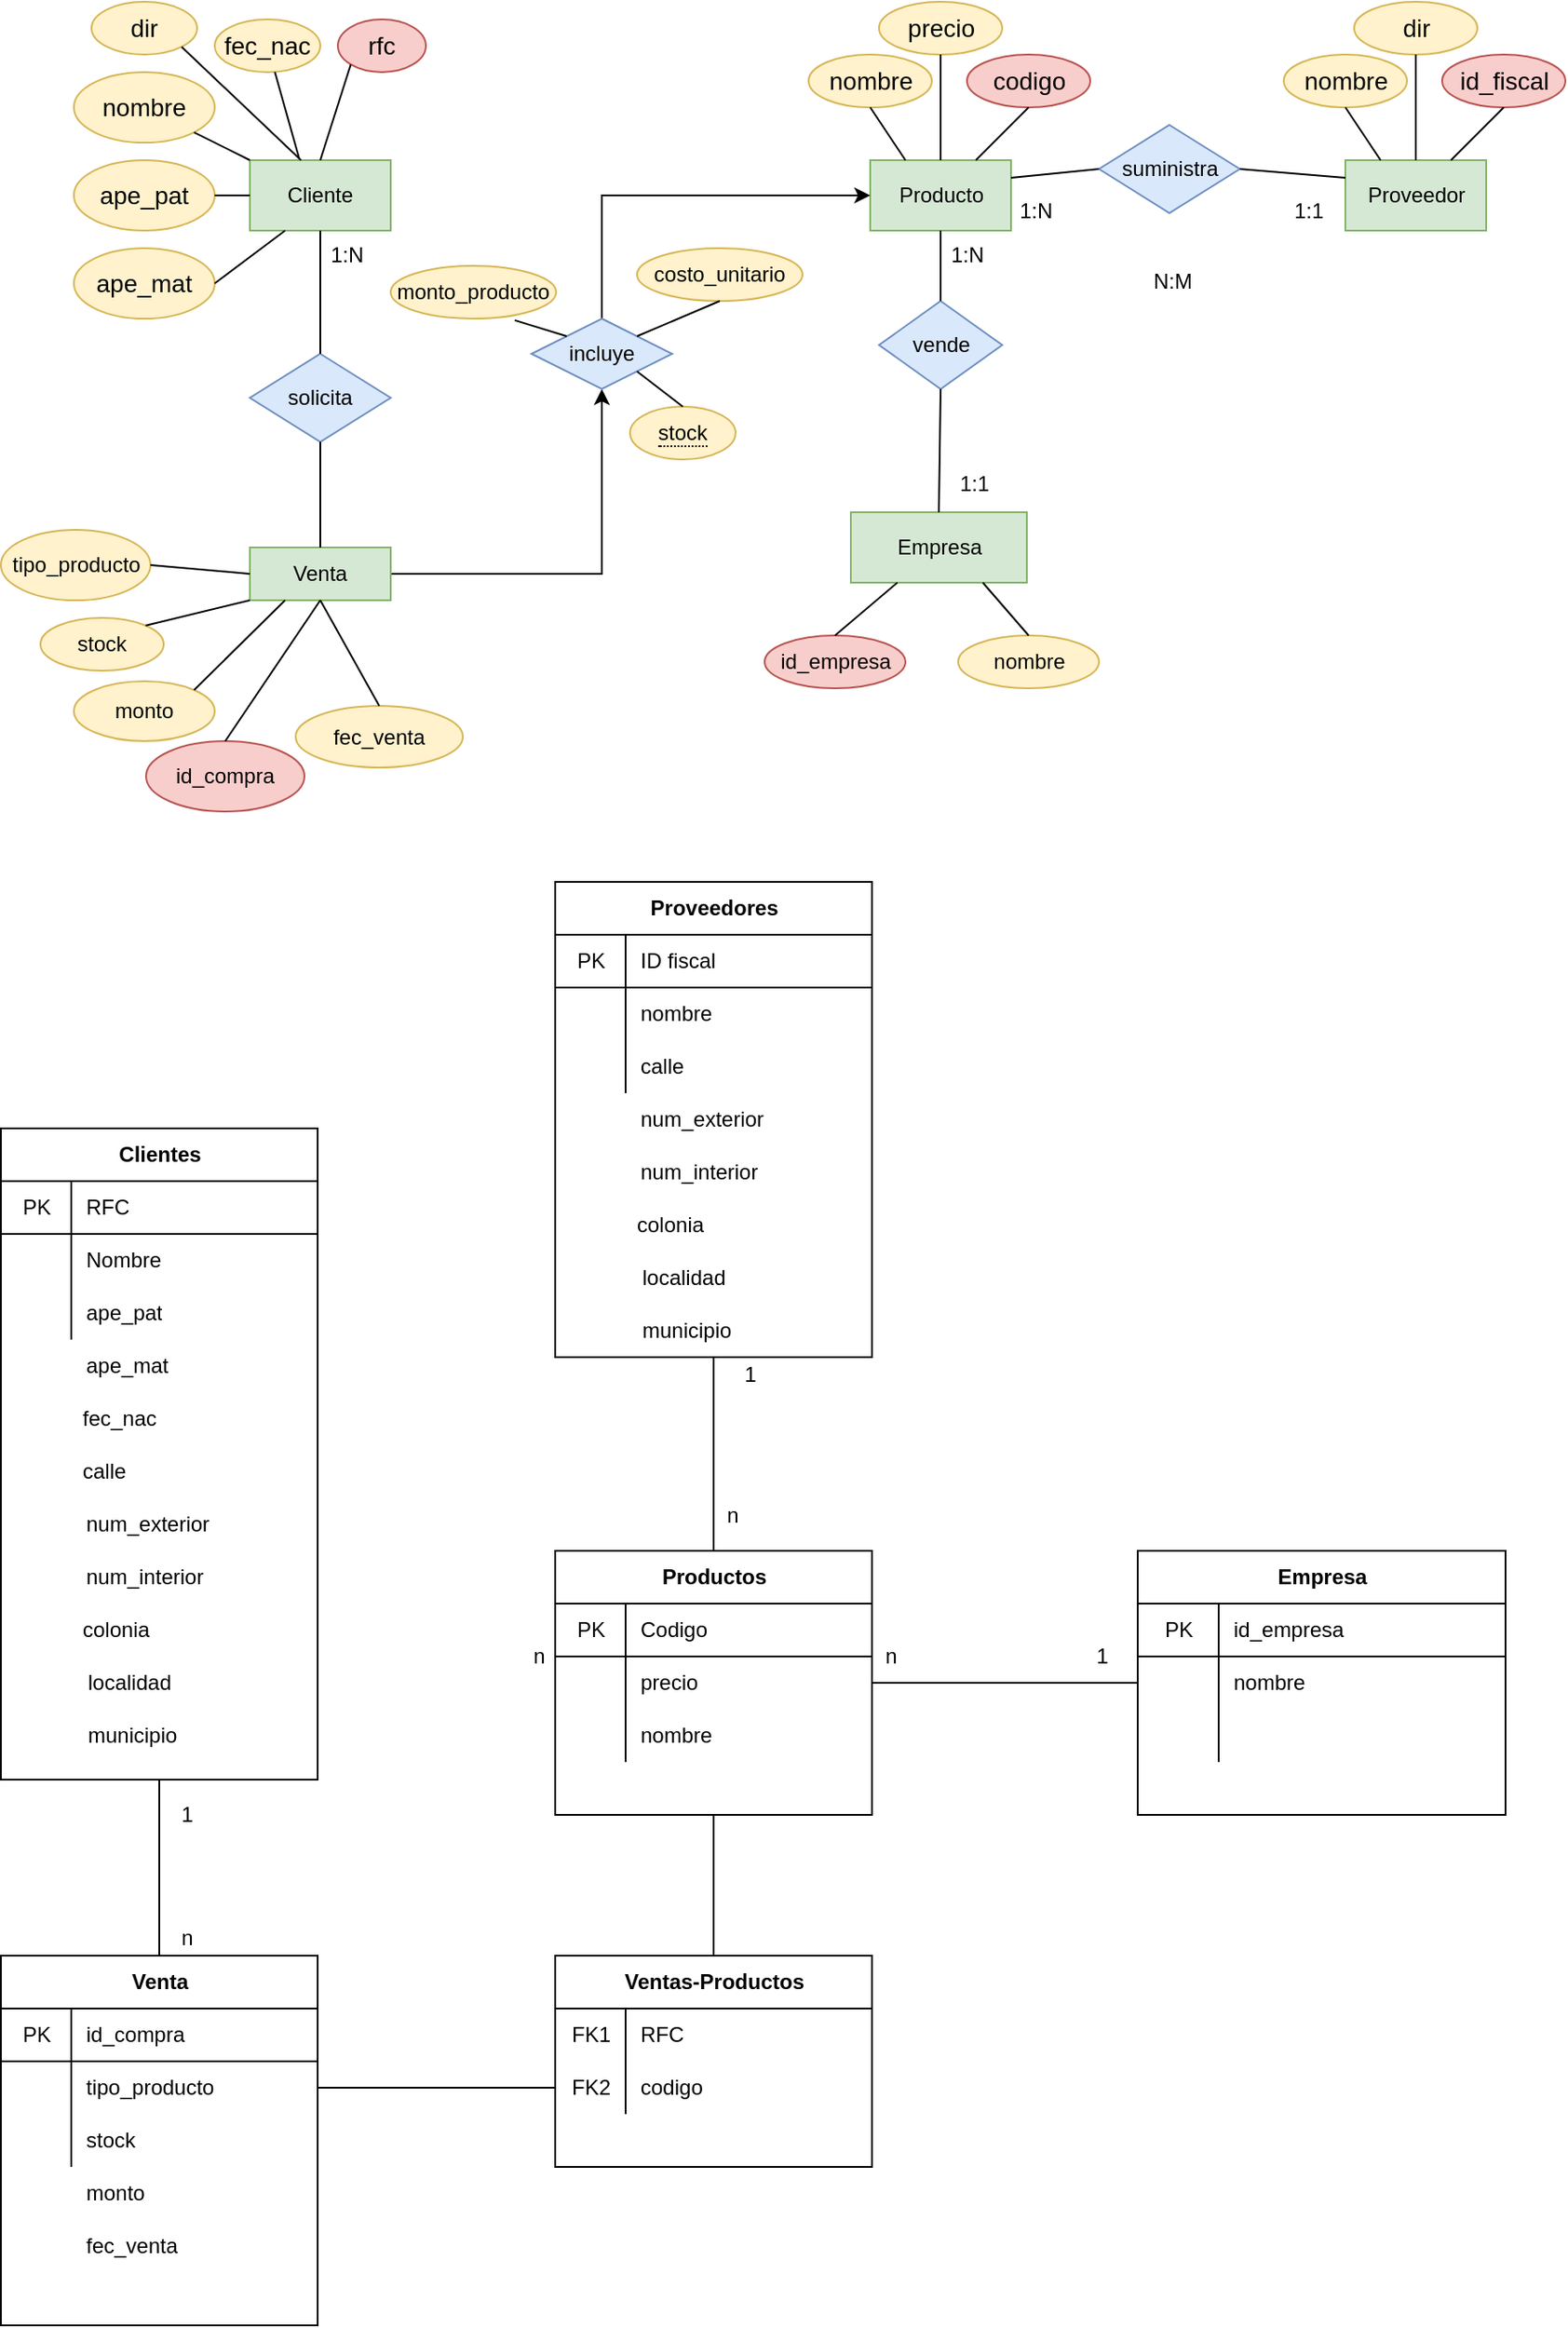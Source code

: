 <mxfile version="13.8.0" type="github">
  <diagram id="mEkVA_a5n-rHj5x5pNbr" name="Page-1">
    <mxGraphModel dx="1929" dy="614" grid="1" gridSize="10" guides="1" tooltips="1" connect="1" arrows="1" fold="1" page="1" pageScale="1" pageWidth="827" pageHeight="1169" math="0" shadow="0">
      <root>
        <mxCell id="0" />
        <mxCell id="1" parent="0" />
        <mxCell id="INvCyW41zS3tFd_5ug0i-1" value="Cliente" style="whiteSpace=wrap;html=1;align=center;fillColor=#d5e8d4;strokeColor=#82b366;" parent="1" vertex="1">
          <mxGeometry x="110" y="280" width="80" height="40" as="geometry" />
        </mxCell>
        <mxCell id="INvCyW41zS3tFd_5ug0i-3" value="rfc" style="ellipse;whiteSpace=wrap;html=1;align=center;fontSize=14;fillColor=#f8cecc;strokeColor=#b85450;" parent="1" vertex="1">
          <mxGeometry x="160" y="200" width="50" height="30" as="geometry" />
        </mxCell>
        <mxCell id="INvCyW41zS3tFd_5ug0i-4" value="nombre" style="ellipse;whiteSpace=wrap;html=1;align=center;fontSize=14;fillColor=#fff2cc;strokeColor=#d6b656;" parent="1" vertex="1">
          <mxGeometry x="10" y="230" width="80" height="40" as="geometry" />
        </mxCell>
        <mxCell id="INvCyW41zS3tFd_5ug0i-5" value="ape_pat" style="ellipse;whiteSpace=wrap;html=1;align=center;fontSize=14;fillColor=#fff2cc;strokeColor=#d6b656;" parent="1" vertex="1">
          <mxGeometry x="10" y="280" width="80" height="40" as="geometry" />
        </mxCell>
        <mxCell id="INvCyW41zS3tFd_5ug0i-6" value="ape_mat" style="ellipse;whiteSpace=wrap;html=1;align=center;fontSize=14;fillColor=#fff2cc;strokeColor=#d6b656;" parent="1" vertex="1">
          <mxGeometry x="10" y="330" width="80" height="40" as="geometry" />
        </mxCell>
        <mxCell id="INvCyW41zS3tFd_5ug0i-7" value="dir" style="ellipse;whiteSpace=wrap;html=1;align=center;fontSize=14;fillColor=#fff2cc;strokeColor=#d6b656;" parent="1" vertex="1">
          <mxGeometry x="20" y="190" width="60" height="30" as="geometry" />
        </mxCell>
        <mxCell id="INvCyW41zS3tFd_5ug0i-8" value="fec_nac" style="ellipse;whiteSpace=wrap;html=1;align=center;fontSize=14;fillColor=#fff2cc;strokeColor=#d6b656;" parent="1" vertex="1">
          <mxGeometry x="90" y="200" width="60" height="30" as="geometry" />
        </mxCell>
        <mxCell id="INvCyW41zS3tFd_5ug0i-9" value="" style="endArrow=none;html=1;rounded=0;fontSize=14;exitX=1;exitY=0.5;exitDx=0;exitDy=0;entryX=0.25;entryY=1;entryDx=0;entryDy=0;" parent="1" source="INvCyW41zS3tFd_5ug0i-6" target="INvCyW41zS3tFd_5ug0i-1" edge="1">
          <mxGeometry relative="1" as="geometry">
            <mxPoint x="540" y="310" as="sourcePoint" />
            <mxPoint x="330" y="300" as="targetPoint" />
          </mxGeometry>
        </mxCell>
        <mxCell id="INvCyW41zS3tFd_5ug0i-10" value="" style="endArrow=none;html=1;rounded=0;fontSize=14;exitX=0;exitY=1;exitDx=0;exitDy=0;entryX=0.5;entryY=0;entryDx=0;entryDy=0;" parent="1" source="INvCyW41zS3tFd_5ug0i-3" target="INvCyW41zS3tFd_5ug0i-1" edge="1">
          <mxGeometry relative="1" as="geometry">
            <mxPoint x="540" y="310" as="sourcePoint" />
            <mxPoint x="350" y="270" as="targetPoint" />
          </mxGeometry>
        </mxCell>
        <mxCell id="INvCyW41zS3tFd_5ug0i-11" value="" style="endArrow=none;html=1;rounded=0;fontSize=14;entryX=0.35;entryY=-0.025;entryDx=0;entryDy=0;entryPerimeter=0;" parent="1" source="INvCyW41zS3tFd_5ug0i-8" target="INvCyW41zS3tFd_5ug0i-1" edge="1">
          <mxGeometry relative="1" as="geometry">
            <mxPoint x="540" y="310" as="sourcePoint" />
            <mxPoint x="350" y="270" as="targetPoint" />
          </mxGeometry>
        </mxCell>
        <mxCell id="INvCyW41zS3tFd_5ug0i-12" value="" style="endArrow=none;html=1;rounded=0;fontSize=14;exitX=1;exitY=1;exitDx=0;exitDy=0;entryX=0.363;entryY=0;entryDx=0;entryDy=0;entryPerimeter=0;" parent="1" source="INvCyW41zS3tFd_5ug0i-7" target="INvCyW41zS3tFd_5ug0i-1" edge="1">
          <mxGeometry relative="1" as="geometry">
            <mxPoint x="540" y="310" as="sourcePoint" />
            <mxPoint x="350" y="270" as="targetPoint" />
          </mxGeometry>
        </mxCell>
        <mxCell id="INvCyW41zS3tFd_5ug0i-13" value="" style="endArrow=none;html=1;rounded=0;fontSize=14;exitX=1;exitY=1;exitDx=0;exitDy=0;entryX=0;entryY=0;entryDx=0;entryDy=0;" parent="1" source="INvCyW41zS3tFd_5ug0i-4" target="INvCyW41zS3tFd_5ug0i-1" edge="1">
          <mxGeometry relative="1" as="geometry">
            <mxPoint x="540" y="310" as="sourcePoint" />
            <mxPoint x="330" y="270" as="targetPoint" />
          </mxGeometry>
        </mxCell>
        <mxCell id="INvCyW41zS3tFd_5ug0i-14" value="" style="endArrow=none;html=1;rounded=0;fontSize=14;exitX=1;exitY=0.5;exitDx=0;exitDy=0;" parent="1" source="INvCyW41zS3tFd_5ug0i-5" target="INvCyW41zS3tFd_5ug0i-1" edge="1">
          <mxGeometry relative="1" as="geometry">
            <mxPoint x="540" y="310" as="sourcePoint" />
            <mxPoint x="330" y="290" as="targetPoint" />
          </mxGeometry>
        </mxCell>
        <mxCell id="INvCyW41zS3tFd_5ug0i-17" value="Producto" style="whiteSpace=wrap;html=1;align=center;fillColor=#d5e8d4;strokeColor=#82b366;" parent="1" vertex="1">
          <mxGeometry x="462.5" y="280" width="80" height="40" as="geometry" />
        </mxCell>
        <mxCell id="INvCyW41zS3tFd_5ug0i-18" value="nombre" style="ellipse;whiteSpace=wrap;html=1;align=center;fontSize=14;fillColor=#fff2cc;strokeColor=#d6b656;" parent="1" vertex="1">
          <mxGeometry x="427.5" y="220" width="70" height="30" as="geometry" />
        </mxCell>
        <mxCell id="INvCyW41zS3tFd_5ug0i-19" value="codigo" style="ellipse;whiteSpace=wrap;html=1;align=center;fontSize=14;fillColor=#f8cecc;strokeColor=#b85450;" parent="1" vertex="1">
          <mxGeometry x="517.5" y="220" width="70" height="30" as="geometry" />
        </mxCell>
        <mxCell id="INvCyW41zS3tFd_5ug0i-20" value="precio" style="ellipse;whiteSpace=wrap;html=1;align=center;fontSize=14;fillColor=#fff2cc;strokeColor=#d6b656;" parent="1" vertex="1">
          <mxGeometry x="467.5" y="190" width="70" height="30" as="geometry" />
        </mxCell>
        <mxCell id="INvCyW41zS3tFd_5ug0i-21" value="" style="endArrow=none;html=1;rounded=0;entryX=0.5;entryY=1;entryDx=0;entryDy=0;exitX=0.75;exitY=0;exitDx=0;exitDy=0;" parent="1" source="INvCyW41zS3tFd_5ug0i-17" target="INvCyW41zS3tFd_5ug0i-19" edge="1">
          <mxGeometry relative="1" as="geometry">
            <mxPoint x="457.5" y="320" as="sourcePoint" />
            <mxPoint x="617.5" y="320" as="targetPoint" />
          </mxGeometry>
        </mxCell>
        <mxCell id="INvCyW41zS3tFd_5ug0i-22" value="" style="endArrow=none;html=1;rounded=0;entryX=0.5;entryY=1;entryDx=0;entryDy=0;exitX=0.5;exitY=0;exitDx=0;exitDy=0;" parent="1" source="INvCyW41zS3tFd_5ug0i-17" target="INvCyW41zS3tFd_5ug0i-20" edge="1">
          <mxGeometry relative="1" as="geometry">
            <mxPoint x="457.5" y="320" as="sourcePoint" />
            <mxPoint x="617.5" y="320" as="targetPoint" />
          </mxGeometry>
        </mxCell>
        <mxCell id="INvCyW41zS3tFd_5ug0i-23" value="" style="endArrow=none;html=1;rounded=0;exitX=0.5;exitY=1;exitDx=0;exitDy=0;entryX=0.25;entryY=0;entryDx=0;entryDy=0;" parent="1" source="INvCyW41zS3tFd_5ug0i-18" target="INvCyW41zS3tFd_5ug0i-17" edge="1">
          <mxGeometry relative="1" as="geometry">
            <mxPoint x="457.5" y="320" as="sourcePoint" />
            <mxPoint x="617.5" y="320" as="targetPoint" />
          </mxGeometry>
        </mxCell>
        <mxCell id="INvCyW41zS3tFd_5ug0i-24" value="Proveedor" style="whiteSpace=wrap;html=1;align=center;fillColor=#d5e8d4;strokeColor=#82b366;" parent="1" vertex="1">
          <mxGeometry x="732.5" y="280" width="80" height="40" as="geometry" />
        </mxCell>
        <mxCell id="INvCyW41zS3tFd_5ug0i-25" value="nombre" style="ellipse;whiteSpace=wrap;html=1;align=center;fontSize=14;fillColor=#fff2cc;strokeColor=#d6b656;" parent="1" vertex="1">
          <mxGeometry x="697.5" y="220" width="70" height="30" as="geometry" />
        </mxCell>
        <mxCell id="INvCyW41zS3tFd_5ug0i-26" value="id_fiscal" style="ellipse;whiteSpace=wrap;html=1;align=center;fontSize=14;fillColor=#f8cecc;strokeColor=#b85450;" parent="1" vertex="1">
          <mxGeometry x="787.5" y="220" width="70" height="30" as="geometry" />
        </mxCell>
        <mxCell id="INvCyW41zS3tFd_5ug0i-27" value="dir" style="ellipse;whiteSpace=wrap;html=1;align=center;fontSize=14;fillColor=#fff2cc;strokeColor=#d6b656;" parent="1" vertex="1">
          <mxGeometry x="737.5" y="190" width="70" height="30" as="geometry" />
        </mxCell>
        <mxCell id="INvCyW41zS3tFd_5ug0i-28" value="" style="endArrow=none;html=1;rounded=0;entryX=0.5;entryY=1;entryDx=0;entryDy=0;exitX=0.75;exitY=0;exitDx=0;exitDy=0;" parent="1" source="INvCyW41zS3tFd_5ug0i-24" target="INvCyW41zS3tFd_5ug0i-26" edge="1">
          <mxGeometry relative="1" as="geometry">
            <mxPoint x="727.5" y="320" as="sourcePoint" />
            <mxPoint x="887.5" y="320" as="targetPoint" />
          </mxGeometry>
        </mxCell>
        <mxCell id="INvCyW41zS3tFd_5ug0i-29" value="" style="endArrow=none;html=1;rounded=0;entryX=0.5;entryY=1;entryDx=0;entryDy=0;exitX=0.5;exitY=0;exitDx=0;exitDy=0;" parent="1" source="INvCyW41zS3tFd_5ug0i-24" target="INvCyW41zS3tFd_5ug0i-27" edge="1">
          <mxGeometry relative="1" as="geometry">
            <mxPoint x="727.5" y="320" as="sourcePoint" />
            <mxPoint x="887.5" y="320" as="targetPoint" />
          </mxGeometry>
        </mxCell>
        <mxCell id="INvCyW41zS3tFd_5ug0i-30" value="" style="endArrow=none;html=1;rounded=0;exitX=0.5;exitY=1;exitDx=0;exitDy=0;entryX=0.25;entryY=0;entryDx=0;entryDy=0;" parent="1" source="INvCyW41zS3tFd_5ug0i-25" target="INvCyW41zS3tFd_5ug0i-24" edge="1">
          <mxGeometry relative="1" as="geometry">
            <mxPoint x="727.5" y="320" as="sourcePoint" />
            <mxPoint x="887.5" y="320" as="targetPoint" />
          </mxGeometry>
        </mxCell>
        <mxCell id="3dfey91nUDMkHFq2_AtW-1" value="Empresa" style="whiteSpace=wrap;html=1;align=center;fillColor=#d5e8d4;strokeColor=#82b366;" parent="1" vertex="1">
          <mxGeometry x="451.5" y="480" width="100" height="40" as="geometry" />
        </mxCell>
        <mxCell id="3dfey91nUDMkHFq2_AtW-2" value="id_empresa" style="ellipse;whiteSpace=wrap;html=1;align=center;fillColor=#f8cecc;strokeColor=#b85450;" parent="1" vertex="1">
          <mxGeometry x="402.5" y="550" width="80" height="30" as="geometry" />
        </mxCell>
        <mxCell id="3dfey91nUDMkHFq2_AtW-3" value="nombre" style="ellipse;whiteSpace=wrap;html=1;align=center;fillColor=#fff2cc;strokeColor=#d6b656;" parent="1" vertex="1">
          <mxGeometry x="512.5" y="550" width="80" height="30" as="geometry" />
        </mxCell>
        <mxCell id="3dfey91nUDMkHFq2_AtW-4" value="vende" style="shape=rhombus;perimeter=rhombusPerimeter;whiteSpace=wrap;html=1;align=center;fillColor=#dae8fc;strokeColor=#6c8ebf;" parent="1" vertex="1">
          <mxGeometry x="467.5" y="360" width="70" height="50" as="geometry" />
        </mxCell>
        <mxCell id="3dfey91nUDMkHFq2_AtW-5" value="" style="endArrow=none;html=1;rounded=0;entryX=0.5;entryY=1;entryDx=0;entryDy=0;exitX=0.5;exitY=0;exitDx=0;exitDy=0;" parent="1" source="3dfey91nUDMkHFq2_AtW-1" target="3dfey91nUDMkHFq2_AtW-4" edge="1">
          <mxGeometry relative="1" as="geometry">
            <mxPoint x="457.5" y="320" as="sourcePoint" />
            <mxPoint x="617.5" y="320" as="targetPoint" />
          </mxGeometry>
        </mxCell>
        <mxCell id="3dfey91nUDMkHFq2_AtW-7" value="" style="endArrow=none;html=1;rounded=0;entryX=0.5;entryY=1;entryDx=0;entryDy=0;exitX=0.5;exitY=0;exitDx=0;exitDy=0;" parent="1" source="3dfey91nUDMkHFq2_AtW-4" target="INvCyW41zS3tFd_5ug0i-17" edge="1">
          <mxGeometry relative="1" as="geometry">
            <mxPoint x="457.5" y="320" as="sourcePoint" />
            <mxPoint x="617.5" y="320" as="targetPoint" />
          </mxGeometry>
        </mxCell>
        <mxCell id="EYWjmccLPJxXWrbDl879-23" value="1:N" style="text;strokeColor=none;fillColor=none;spacingLeft=4;spacingRight=4;overflow=hidden;rotatable=0;points=[[0,0.5],[1,0.5]];portConstraint=eastwest;fontSize=12;" parent="1" vertex="1">
          <mxGeometry x="502.5" y="320" width="40" height="30" as="geometry" />
        </mxCell>
        <mxCell id="EYWjmccLPJxXWrbDl879-26" value="1:1" style="text;strokeColor=none;fillColor=none;spacingLeft=4;spacingRight=4;overflow=hidden;rotatable=0;points=[[0,0.5],[1,0.5]];portConstraint=eastwest;fontSize=12;" parent="1" vertex="1">
          <mxGeometry x="697.5" y="295" width="40" height="30" as="geometry" />
        </mxCell>
        <mxCell id="EYWjmccLPJxXWrbDl879-27" value="N:M" style="text;strokeColor=none;fillColor=none;spacingLeft=4;spacingRight=4;overflow=hidden;rotatable=0;points=[[0,0.5],[1,0.5]];portConstraint=eastwest;fontSize=12;" parent="1" vertex="1">
          <mxGeometry x="617.5" y="335" width="40" height="30" as="geometry" />
        </mxCell>
        <mxCell id="EYWjmccLPJxXWrbDl879-28" value="1:N" style="text;strokeColor=none;fillColor=none;spacingLeft=4;spacingRight=4;overflow=hidden;rotatable=0;points=[[0,0.5],[1,0.5]];portConstraint=eastwest;fontSize=12;" parent="1" vertex="1">
          <mxGeometry x="541.5" y="295" width="40" height="30" as="geometry" />
        </mxCell>
        <mxCell id="EYWjmccLPJxXWrbDl879-69" value="1:1" style="text;strokeColor=none;fillColor=none;spacingLeft=4;spacingRight=4;overflow=hidden;rotatable=0;points=[[0,0.5],[1,0.5]];portConstraint=eastwest;fontSize=12;" parent="1" vertex="1">
          <mxGeometry x="507.5" y="450" width="40" height="30" as="geometry" />
        </mxCell>
        <mxCell id="EYWjmccLPJxXWrbDl879-70" value="" style="endArrow=none;html=1;rounded=0;exitX=0.75;exitY=1;exitDx=0;exitDy=0;entryX=0.5;entryY=0;entryDx=0;entryDy=0;" parent="1" source="3dfey91nUDMkHFq2_AtW-1" target="3dfey91nUDMkHFq2_AtW-3" edge="1">
          <mxGeometry relative="1" as="geometry">
            <mxPoint x="612.5" y="740" as="sourcePoint" />
            <mxPoint x="772.5" y="740" as="targetPoint" />
          </mxGeometry>
        </mxCell>
        <mxCell id="EYWjmccLPJxXWrbDl879-71" value="" style="endArrow=none;html=1;rounded=0;exitX=0.5;exitY=0;exitDx=0;exitDy=0;" parent="1" source="3dfey91nUDMkHFq2_AtW-2" target="3dfey91nUDMkHFq2_AtW-1" edge="1">
          <mxGeometry relative="1" as="geometry">
            <mxPoint x="423.5" y="750" as="sourcePoint" />
            <mxPoint x="457.5" y="720.0" as="targetPoint" />
          </mxGeometry>
        </mxCell>
        <mxCell id="EYWjmccLPJxXWrbDl879-72" value="suministra" style="shape=rhombus;perimeter=rhombusPerimeter;whiteSpace=wrap;html=1;align=center;fillColor=#dae8fc;strokeColor=#6c8ebf;" parent="1" vertex="1">
          <mxGeometry x="592.5" y="260" width="80" height="50" as="geometry" />
        </mxCell>
        <mxCell id="EYWjmccLPJxXWrbDl879-73" value="" style="endArrow=none;html=1;rounded=0;exitX=1;exitY=0.5;exitDx=0;exitDy=0;entryX=0;entryY=0.25;entryDx=0;entryDy=0;" parent="1" source="EYWjmccLPJxXWrbDl879-72" target="INvCyW41zS3tFd_5ug0i-24" edge="1">
          <mxGeometry relative="1" as="geometry">
            <mxPoint x="617.5" y="620" as="sourcePoint" />
            <mxPoint x="777.5" y="620" as="targetPoint" />
          </mxGeometry>
        </mxCell>
        <mxCell id="EYWjmccLPJxXWrbDl879-74" value="" style="endArrow=none;html=1;rounded=0;exitX=1;exitY=0.25;exitDx=0;exitDy=0;entryX=0;entryY=0.5;entryDx=0;entryDy=0;" parent="1" source="INvCyW41zS3tFd_5ug0i-17" target="EYWjmccLPJxXWrbDl879-72" edge="1">
          <mxGeometry relative="1" as="geometry">
            <mxPoint x="617.5" y="620" as="sourcePoint" />
            <mxPoint x="777.5" y="620" as="targetPoint" />
          </mxGeometry>
        </mxCell>
        <mxCell id="EYWjmccLPJxXWrbDl879-92" style="edgeStyle=orthogonalEdgeStyle;rounded=0;orthogonalLoop=1;jettySize=auto;html=1;exitX=1;exitY=0.5;exitDx=0;exitDy=0;entryX=0.5;entryY=1;entryDx=0;entryDy=0;" parent="1" source="EYWjmccLPJxXWrbDl879-75" target="EYWjmccLPJxXWrbDl879-91" edge="1">
          <mxGeometry relative="1" as="geometry" />
        </mxCell>
        <mxCell id="EYWjmccLPJxXWrbDl879-75" value="Venta" style="whiteSpace=wrap;html=1;align=center;fillColor=#d5e8d4;strokeColor=#82b366;" parent="1" vertex="1">
          <mxGeometry x="110" y="500" width="80" height="30" as="geometry" />
        </mxCell>
        <mxCell id="EYWjmccLPJxXWrbDl879-76" value="monto" style="ellipse;whiteSpace=wrap;html=1;fillColor=#fff2cc;strokeColor=#d6b656;" parent="1" vertex="1">
          <mxGeometry x="10" y="576" width="80" height="34" as="geometry" />
        </mxCell>
        <mxCell id="EYWjmccLPJxXWrbDl879-77" value="id_compra" style="ellipse;whiteSpace=wrap;html=1;fillColor=#f8cecc;strokeColor=#b85450;" parent="1" vertex="1">
          <mxGeometry x="51" y="610" width="90" height="40" as="geometry" />
        </mxCell>
        <mxCell id="EYWjmccLPJxXWrbDl879-78" value="stock" style="ellipse;whiteSpace=wrap;html=1;fillColor=#fff2cc;strokeColor=#d6b656;" parent="1" vertex="1">
          <mxGeometry x="-9" y="540" width="70" height="30" as="geometry" />
        </mxCell>
        <mxCell id="EYWjmccLPJxXWrbDl879-79" value="tipo_producto" style="ellipse;whiteSpace=wrap;html=1;fillColor=#fff2cc;strokeColor=#d6b656;" parent="1" vertex="1">
          <mxGeometry x="-31.5" y="490" width="85" height="40" as="geometry" />
        </mxCell>
        <mxCell id="EYWjmccLPJxXWrbDl879-80" value="fec_venta" style="ellipse;whiteSpace=wrap;html=1;fillColor=#fff2cc;strokeColor=#d6b656;" parent="1" vertex="1">
          <mxGeometry x="136" y="590" width="95" height="35" as="geometry" />
        </mxCell>
        <mxCell id="EYWjmccLPJxXWrbDl879-82" value="" style="endArrow=none;html=1;rounded=0;exitX=0.5;exitY=0;exitDx=0;exitDy=0;entryX=0.5;entryY=1;entryDx=0;entryDy=0;" parent="1" source="EYWjmccLPJxXWrbDl879-80" target="EYWjmccLPJxXWrbDl879-75" edge="1">
          <mxGeometry relative="1" as="geometry">
            <mxPoint x="490" y="510" as="sourcePoint" />
            <mxPoint x="650" y="510" as="targetPoint" />
          </mxGeometry>
        </mxCell>
        <mxCell id="EYWjmccLPJxXWrbDl879-83" value="" style="endArrow=none;html=1;rounded=0;exitX=0.5;exitY=0;exitDx=0;exitDy=0;entryX=0.5;entryY=1;entryDx=0;entryDy=0;" parent="1" source="EYWjmccLPJxXWrbDl879-77" target="EYWjmccLPJxXWrbDl879-75" edge="1">
          <mxGeometry relative="1" as="geometry">
            <mxPoint x="490" y="510" as="sourcePoint" />
            <mxPoint x="650" y="510" as="targetPoint" />
          </mxGeometry>
        </mxCell>
        <mxCell id="EYWjmccLPJxXWrbDl879-84" value="" style="endArrow=none;html=1;rounded=0;exitX=1;exitY=0;exitDx=0;exitDy=0;entryX=0.25;entryY=1;entryDx=0;entryDy=0;" parent="1" source="EYWjmccLPJxXWrbDl879-76" target="EYWjmccLPJxXWrbDl879-75" edge="1">
          <mxGeometry relative="1" as="geometry">
            <mxPoint x="490" y="510" as="sourcePoint" />
            <mxPoint x="650" y="510" as="targetPoint" />
          </mxGeometry>
        </mxCell>
        <mxCell id="EYWjmccLPJxXWrbDl879-85" value="" style="endArrow=none;html=1;rounded=0;exitX=1;exitY=0;exitDx=0;exitDy=0;entryX=0;entryY=1;entryDx=0;entryDy=0;" parent="1" source="EYWjmccLPJxXWrbDl879-78" target="EYWjmccLPJxXWrbDl879-75" edge="1">
          <mxGeometry relative="1" as="geometry">
            <mxPoint x="490" y="510" as="sourcePoint" />
            <mxPoint x="650" y="510" as="targetPoint" />
          </mxGeometry>
        </mxCell>
        <mxCell id="EYWjmccLPJxXWrbDl879-86" value="" style="endArrow=none;html=1;rounded=0;exitX=1;exitY=0.5;exitDx=0;exitDy=0;entryX=0;entryY=0.5;entryDx=0;entryDy=0;" parent="1" source="EYWjmccLPJxXWrbDl879-79" target="EYWjmccLPJxXWrbDl879-75" edge="1">
          <mxGeometry relative="1" as="geometry">
            <mxPoint x="490" y="510" as="sourcePoint" />
            <mxPoint x="100" y="510" as="targetPoint" />
          </mxGeometry>
        </mxCell>
        <mxCell id="EYWjmccLPJxXWrbDl879-88" value="solicita" style="shape=rhombus;perimeter=rhombusPerimeter;whiteSpace=wrap;html=1;align=center;fillColor=#dae8fc;strokeColor=#6c8ebf;" parent="1" vertex="1">
          <mxGeometry x="110" y="390" width="80" height="50" as="geometry" />
        </mxCell>
        <mxCell id="EYWjmccLPJxXWrbDl879-89" value="" style="endArrow=none;html=1;rounded=0;exitX=0.5;exitY=0;exitDx=0;exitDy=0;entryX=0.5;entryY=1;entryDx=0;entryDy=0;" parent="1" source="EYWjmccLPJxXWrbDl879-75" target="EYWjmccLPJxXWrbDl879-88" edge="1">
          <mxGeometry relative="1" as="geometry">
            <mxPoint x="490" y="490" as="sourcePoint" />
            <mxPoint x="650" y="490" as="targetPoint" />
          </mxGeometry>
        </mxCell>
        <mxCell id="EYWjmccLPJxXWrbDl879-90" value="" style="endArrow=none;html=1;rounded=0;exitX=0.5;exitY=1;exitDx=0;exitDy=0;entryX=0.5;entryY=0;entryDx=0;entryDy=0;" parent="1" source="INvCyW41zS3tFd_5ug0i-1" target="EYWjmccLPJxXWrbDl879-88" edge="1">
          <mxGeometry relative="1" as="geometry">
            <mxPoint x="490" y="490" as="sourcePoint" />
            <mxPoint x="650" y="490" as="targetPoint" />
          </mxGeometry>
        </mxCell>
        <mxCell id="EYWjmccLPJxXWrbDl879-93" style="edgeStyle=orthogonalEdgeStyle;rounded=0;orthogonalLoop=1;jettySize=auto;html=1;exitX=0.5;exitY=0;exitDx=0;exitDy=0;entryX=0;entryY=0.5;entryDx=0;entryDy=0;" parent="1" source="EYWjmccLPJxXWrbDl879-91" target="INvCyW41zS3tFd_5ug0i-17" edge="1">
          <mxGeometry relative="1" as="geometry" />
        </mxCell>
        <mxCell id="EYWjmccLPJxXWrbDl879-91" value="incluye" style="shape=rhombus;perimeter=rhombusPerimeter;whiteSpace=wrap;html=1;align=center;fillColor=#dae8fc;strokeColor=#6c8ebf;" parent="1" vertex="1">
          <mxGeometry x="270" y="370" width="80" height="40" as="geometry" />
        </mxCell>
        <mxCell id="EYWjmccLPJxXWrbDl879-94" value="&lt;span style=&quot;border-bottom: 1px dotted&quot;&gt;stock&lt;/span&gt;" style="ellipse;whiteSpace=wrap;html=1;align=center;fillColor=#fff2cc;strokeColor=#d6b656;" parent="1" vertex="1">
          <mxGeometry x="326" y="420" width="60" height="30" as="geometry" />
        </mxCell>
        <mxCell id="EYWjmccLPJxXWrbDl879-95" value="costo_unitario" style="ellipse;whiteSpace=wrap;html=1;align=center;fillColor=#fff2cc;strokeColor=#d6b656;" parent="1" vertex="1">
          <mxGeometry x="330" y="330" width="94" height="30" as="geometry" />
        </mxCell>
        <mxCell id="EYWjmccLPJxXWrbDl879-96" value="monto_producto" style="ellipse;whiteSpace=wrap;html=1;align=center;fillColor=#fff2cc;strokeColor=#d6b656;" parent="1" vertex="1">
          <mxGeometry x="190" y="340" width="94" height="30" as="geometry" />
        </mxCell>
        <mxCell id="EYWjmccLPJxXWrbDl879-97" value="" style="endArrow=none;html=1;rounded=0;exitX=0.5;exitY=0;exitDx=0;exitDy=0;entryX=1;entryY=1;entryDx=0;entryDy=0;" parent="1" source="EYWjmccLPJxXWrbDl879-94" target="EYWjmccLPJxXWrbDl879-91" edge="1">
          <mxGeometry relative="1" as="geometry">
            <mxPoint x="490" y="560" as="sourcePoint" />
            <mxPoint x="650" y="560" as="targetPoint" />
          </mxGeometry>
        </mxCell>
        <mxCell id="EYWjmccLPJxXWrbDl879-98" value="" style="endArrow=none;html=1;rounded=0;exitX=0.5;exitY=1;exitDx=0;exitDy=0;entryX=1;entryY=0;entryDx=0;entryDy=0;" parent="1" source="EYWjmccLPJxXWrbDl879-95" target="EYWjmccLPJxXWrbDl879-91" edge="1">
          <mxGeometry relative="1" as="geometry">
            <mxPoint x="490" y="560" as="sourcePoint" />
            <mxPoint x="650" y="560" as="targetPoint" />
          </mxGeometry>
        </mxCell>
        <mxCell id="EYWjmccLPJxXWrbDl879-99" value="" style="endArrow=none;html=1;rounded=0;exitX=0.75;exitY=1.031;exitDx=0;exitDy=0;exitPerimeter=0;entryX=0;entryY=0;entryDx=0;entryDy=0;" parent="1" source="EYWjmccLPJxXWrbDl879-96" target="EYWjmccLPJxXWrbDl879-91" edge="1">
          <mxGeometry relative="1" as="geometry">
            <mxPoint x="490" y="560" as="sourcePoint" />
            <mxPoint x="650" y="560" as="targetPoint" />
          </mxGeometry>
        </mxCell>
        <mxCell id="EYWjmccLPJxXWrbDl879-100" value="1:N" style="text;strokeColor=none;fillColor=none;spacingLeft=4;spacingRight=4;overflow=hidden;rotatable=0;points=[[0,0.5],[1,0.5]];portConstraint=eastwest;fontSize=12;" parent="1" vertex="1">
          <mxGeometry x="150" y="320" width="40" height="30" as="geometry" />
        </mxCell>
        <mxCell id="EYWjmccLPJxXWrbDl879-101" value="" style="endArrow=none;html=1;exitX=0;exitY=0.5;exitDx=0;exitDy=0;entryX=1;entryY=0.5;entryDx=0;entryDy=0;" parent="1" source="EYWjmccLPJxXWrbDl879-142" target="EYWjmccLPJxXWrbDl879-132" edge="1">
          <mxGeometry width="50" height="50" relative="1" as="geometry">
            <mxPoint x="453.5" y="920" as="sourcePoint" />
            <mxPoint x="373.5" y="1080" as="targetPoint" />
          </mxGeometry>
        </mxCell>
        <mxCell id="EYWjmccLPJxXWrbDl879-112" value="" style="endArrow=none;html=1;exitX=0.5;exitY=0;exitDx=0;exitDy=0;entryX=0.5;entryY=1;entryDx=0;entryDy=0;" parent="1" source="EYWjmccLPJxXWrbDl879-128" target="EYWjmccLPJxXWrbDl879-145" edge="1">
          <mxGeometry width="50" height="50" relative="1" as="geometry">
            <mxPoint x="453.5" y="1040" as="sourcePoint" />
            <mxPoint x="503.5" y="990" as="targetPoint" />
          </mxGeometry>
        </mxCell>
        <mxCell id="EYWjmccLPJxXWrbDl879-113" value="n" style="text;html=1;align=center;verticalAlign=middle;resizable=0;points=[];autosize=1;" parent="1" vertex="1">
          <mxGeometry x="263.5" y="1120" width="20" height="20" as="geometry" />
        </mxCell>
        <mxCell id="EYWjmccLPJxXWrbDl879-114" value="" style="endArrow=none;html=1;entryX=0.5;entryY=0;entryDx=0;entryDy=0;exitX=0.5;exitY=1;exitDx=0;exitDy=0;" parent="1" source="EYWjmccLPJxXWrbDl879-102" target="EYWjmccLPJxXWrbDl879-138" edge="1">
          <mxGeometry width="50" height="50" relative="1" as="geometry">
            <mxPoint x="453.5" y="1040" as="sourcePoint" />
            <mxPoint x="503.5" y="990" as="targetPoint" />
          </mxGeometry>
        </mxCell>
        <mxCell id="EYWjmccLPJxXWrbDl879-125" value="" style="endArrow=none;html=1;entryX=1;entryY=0.5;entryDx=0;entryDy=0;exitX=0;exitY=0.5;exitDx=0;exitDy=0;" parent="1" source="EYWjmccLPJxXWrbDl879-119" target="EYWjmccLPJxXWrbDl879-106" edge="1">
          <mxGeometry width="50" height="50" relative="1" as="geometry">
            <mxPoint x="583.5" y="1290" as="sourcePoint" />
            <mxPoint x="633.5" y="1240" as="targetPoint" />
          </mxGeometry>
        </mxCell>
        <mxCell id="EYWjmccLPJxXWrbDl879-126" value="n" style="text;html=1;align=center;verticalAlign=middle;resizable=0;points=[];autosize=1;" parent="1" vertex="1">
          <mxGeometry x="463.5" y="1120" width="20" height="20" as="geometry" />
        </mxCell>
        <mxCell id="EYWjmccLPJxXWrbDl879-127" value="1" style="text;html=1;align=center;verticalAlign=middle;resizable=0;points=[];autosize=1;" parent="1" vertex="1">
          <mxGeometry x="583.5" y="1120" width="20" height="20" as="geometry" />
        </mxCell>
        <mxCell id="EYWjmccLPJxXWrbDl879-165" value="" style="endArrow=none;html=1;entryX=0.5;entryY=1;entryDx=0;entryDy=0;exitX=0.5;exitY=0;exitDx=0;exitDy=0;" parent="1" source="EYWjmccLPJxXWrbDl879-102" target="EYWjmccLPJxXWrbDl879-155" edge="1">
          <mxGeometry width="50" height="50" relative="1" as="geometry">
            <mxPoint x="583.5" y="1170" as="sourcePoint" />
            <mxPoint x="633.5" y="1120" as="targetPoint" />
          </mxGeometry>
        </mxCell>
        <mxCell id="EYWjmccLPJxXWrbDl879-168" value="1" style="text;html=1;align=center;verticalAlign=middle;resizable=0;points=[];autosize=1;" parent="1" vertex="1">
          <mxGeometry x="63.5" y="1210" width="20" height="20" as="geometry" />
        </mxCell>
        <mxCell id="EYWjmccLPJxXWrbDl879-169" value="n" style="text;html=1;align=center;verticalAlign=middle;resizable=0;points=[];autosize=1;" parent="1" vertex="1">
          <mxGeometry x="63.5" y="1280" width="20" height="20" as="geometry" />
        </mxCell>
        <mxCell id="EYWjmccLPJxXWrbDl879-170" value="monto" style="shape=partialRectangle;html=1;whiteSpace=wrap;connectable=0;fillColor=none;top=0;left=0;bottom=0;right=0;align=left;spacingLeft=6;overflow=hidden;" parent="1" vertex="1">
          <mxGeometry x="8.5" y="1420" width="140" height="30" as="geometry" />
        </mxCell>
        <mxCell id="EYWjmccLPJxXWrbDl879-171" value="fec_venta" style="shape=partialRectangle;html=1;whiteSpace=wrap;connectable=0;fillColor=none;top=0;left=0;bottom=0;right=0;align=left;spacingLeft=6;overflow=hidden;" parent="1" vertex="1">
          <mxGeometry x="8.5" y="1450" width="140" height="30" as="geometry" />
        </mxCell>
        <mxCell id="EYWjmccLPJxXWrbDl879-172" value="" style="shape=partialRectangle;html=1;whiteSpace=wrap;connectable=0;fillColor=none;top=0;left=0;bottom=0;right=0;align=left;spacingLeft=6;overflow=hidden;" parent="1" vertex="1">
          <mxGeometry x="8.5" y="1480" width="140" height="30" as="geometry" />
        </mxCell>
        <mxCell id="EYWjmccLPJxXWrbDl879-173" value="" style="shape=partialRectangle;html=1;whiteSpace=wrap;connectable=0;fillColor=none;top=0;left=0;bottom=0;right=0;align=left;spacingLeft=6;overflow=hidden;" parent="1" vertex="1">
          <mxGeometry x="323.5" y="1190" width="140" height="30" as="geometry" />
        </mxCell>
        <mxCell id="EYWjmccLPJxXWrbDl879-175" value="1" style="text;html=1;align=center;verticalAlign=middle;resizable=0;points=[];autosize=1;" parent="1" vertex="1">
          <mxGeometry x="383.5" y="960" width="20" height="20" as="geometry" />
        </mxCell>
        <mxCell id="EYWjmccLPJxXWrbDl879-176" value="n" style="text;html=1;align=center;verticalAlign=middle;resizable=0;points=[];autosize=1;" parent="1" vertex="1">
          <mxGeometry x="373.5" y="1040" width="20" height="20" as="geometry" />
        </mxCell>
        <mxCell id="EYWjmccLPJxXWrbDl879-102" value="Productos" style="shape=table;html=1;whiteSpace=wrap;startSize=30;container=1;collapsible=0;childLayout=tableLayout;fixedRows=1;rowLines=0;fontStyle=1;align=center;" parent="1" vertex="1">
          <mxGeometry x="283.5" y="1070.0" width="180" height="150" as="geometry" />
        </mxCell>
        <mxCell id="EYWjmccLPJxXWrbDl879-103" value="" style="shape=partialRectangle;html=1;whiteSpace=wrap;collapsible=0;dropTarget=0;pointerEvents=0;fillColor=none;top=0;left=0;bottom=1;right=0;points=[[0,0.5],[1,0.5]];portConstraint=eastwest;" parent="EYWjmccLPJxXWrbDl879-102" vertex="1">
          <mxGeometry y="30" width="180" height="30" as="geometry" />
        </mxCell>
        <mxCell id="EYWjmccLPJxXWrbDl879-104" value="PK" style="shape=partialRectangle;html=1;whiteSpace=wrap;connectable=0;fillColor=none;top=0;left=0;bottom=0;right=0;overflow=hidden;" parent="EYWjmccLPJxXWrbDl879-103" vertex="1">
          <mxGeometry width="40" height="30" as="geometry" />
        </mxCell>
        <mxCell id="EYWjmccLPJxXWrbDl879-105" value="Codigo" style="shape=partialRectangle;html=1;whiteSpace=wrap;connectable=0;fillColor=none;top=0;left=0;bottom=0;right=0;align=left;spacingLeft=6;overflow=hidden;" parent="EYWjmccLPJxXWrbDl879-103" vertex="1">
          <mxGeometry x="40" width="140" height="30" as="geometry" />
        </mxCell>
        <mxCell id="EYWjmccLPJxXWrbDl879-106" value="" style="shape=partialRectangle;html=1;whiteSpace=wrap;collapsible=0;dropTarget=0;pointerEvents=0;fillColor=none;top=0;left=0;bottom=0;right=0;points=[[0,0.5],[1,0.5]];portConstraint=eastwest;" parent="EYWjmccLPJxXWrbDl879-102" vertex="1">
          <mxGeometry y="60" width="180" height="30" as="geometry" />
        </mxCell>
        <mxCell id="EYWjmccLPJxXWrbDl879-107" value="" style="shape=partialRectangle;html=1;whiteSpace=wrap;connectable=0;fillColor=none;top=0;left=0;bottom=0;right=0;overflow=hidden;" parent="EYWjmccLPJxXWrbDl879-106" vertex="1">
          <mxGeometry width="40" height="30" as="geometry" />
        </mxCell>
        <mxCell id="EYWjmccLPJxXWrbDl879-108" value="precio" style="shape=partialRectangle;html=1;whiteSpace=wrap;connectable=0;fillColor=none;top=0;left=0;bottom=0;right=0;align=left;spacingLeft=6;overflow=hidden;" parent="EYWjmccLPJxXWrbDl879-106" vertex="1">
          <mxGeometry x="40" width="140" height="30" as="geometry" />
        </mxCell>
        <mxCell id="EYWjmccLPJxXWrbDl879-109" value="" style="shape=partialRectangle;html=1;whiteSpace=wrap;collapsible=0;dropTarget=0;pointerEvents=0;fillColor=none;top=0;left=0;bottom=0;right=0;points=[[0,0.5],[1,0.5]];portConstraint=eastwest;" parent="EYWjmccLPJxXWrbDl879-102" vertex="1">
          <mxGeometry y="90" width="180" height="30" as="geometry" />
        </mxCell>
        <mxCell id="EYWjmccLPJxXWrbDl879-110" value="" style="shape=partialRectangle;html=1;whiteSpace=wrap;connectable=0;fillColor=none;top=0;left=0;bottom=0;right=0;overflow=hidden;" parent="EYWjmccLPJxXWrbDl879-109" vertex="1">
          <mxGeometry width="40" height="30" as="geometry" />
        </mxCell>
        <mxCell id="EYWjmccLPJxXWrbDl879-111" value="nombre" style="shape=partialRectangle;html=1;whiteSpace=wrap;connectable=0;fillColor=none;top=0;left=0;bottom=0;right=0;align=left;spacingLeft=6;overflow=hidden;" parent="EYWjmccLPJxXWrbDl879-109" vertex="1">
          <mxGeometry x="40" width="140" height="30" as="geometry" />
        </mxCell>
        <mxCell id="EYWjmccLPJxXWrbDl879-115" value="Empresa" style="shape=table;html=1;whiteSpace=wrap;startSize=30;container=1;collapsible=0;childLayout=tableLayout;fixedRows=1;rowLines=0;fontStyle=1;align=center;" parent="1" vertex="1">
          <mxGeometry x="614.5" y="1070" width="209" height="150" as="geometry" />
        </mxCell>
        <mxCell id="EYWjmccLPJxXWrbDl879-116" value="" style="shape=partialRectangle;html=1;whiteSpace=wrap;collapsible=0;dropTarget=0;pointerEvents=0;fillColor=none;top=0;left=0;bottom=1;right=0;points=[[0,0.5],[1,0.5]];portConstraint=eastwest;" parent="EYWjmccLPJxXWrbDl879-115" vertex="1">
          <mxGeometry y="30" width="209" height="30" as="geometry" />
        </mxCell>
        <mxCell id="EYWjmccLPJxXWrbDl879-117" value="PK" style="shape=partialRectangle;html=1;whiteSpace=wrap;connectable=0;fillColor=none;top=0;left=0;bottom=0;right=0;overflow=hidden;" parent="EYWjmccLPJxXWrbDl879-116" vertex="1">
          <mxGeometry width="46" height="30" as="geometry" />
        </mxCell>
        <mxCell id="EYWjmccLPJxXWrbDl879-118" value="id_empresa" style="shape=partialRectangle;html=1;whiteSpace=wrap;connectable=0;fillColor=none;top=0;left=0;bottom=0;right=0;align=left;spacingLeft=6;overflow=hidden;" parent="EYWjmccLPJxXWrbDl879-116" vertex="1">
          <mxGeometry x="46" width="163" height="30" as="geometry" />
        </mxCell>
        <mxCell id="EYWjmccLPJxXWrbDl879-119" value="" style="shape=partialRectangle;html=1;whiteSpace=wrap;collapsible=0;dropTarget=0;pointerEvents=0;fillColor=none;top=0;left=0;bottom=0;right=0;points=[[0,0.5],[1,0.5]];portConstraint=eastwest;" parent="EYWjmccLPJxXWrbDl879-115" vertex="1">
          <mxGeometry y="60" width="209" height="30" as="geometry" />
        </mxCell>
        <mxCell id="EYWjmccLPJxXWrbDl879-120" value="" style="shape=partialRectangle;html=1;whiteSpace=wrap;connectable=0;fillColor=none;top=0;left=0;bottom=0;right=0;overflow=hidden;" parent="EYWjmccLPJxXWrbDl879-119" vertex="1">
          <mxGeometry width="46" height="30" as="geometry" />
        </mxCell>
        <mxCell id="EYWjmccLPJxXWrbDl879-121" value="nombre" style="shape=partialRectangle;html=1;whiteSpace=wrap;connectable=0;fillColor=none;top=0;left=0;bottom=0;right=0;align=left;spacingLeft=6;overflow=hidden;" parent="EYWjmccLPJxXWrbDl879-119" vertex="1">
          <mxGeometry x="46" width="163" height="30" as="geometry" />
        </mxCell>
        <mxCell id="EYWjmccLPJxXWrbDl879-122" value="" style="shape=partialRectangle;html=1;whiteSpace=wrap;collapsible=0;dropTarget=0;pointerEvents=0;fillColor=none;top=0;left=0;bottom=0;right=0;points=[[0,0.5],[1,0.5]];portConstraint=eastwest;" parent="EYWjmccLPJxXWrbDl879-115" vertex="1">
          <mxGeometry y="90" width="209" height="30" as="geometry" />
        </mxCell>
        <mxCell id="EYWjmccLPJxXWrbDl879-123" value="" style="shape=partialRectangle;html=1;whiteSpace=wrap;connectable=0;fillColor=none;top=0;left=0;bottom=0;right=0;overflow=hidden;" parent="EYWjmccLPJxXWrbDl879-122" vertex="1">
          <mxGeometry width="46" height="30" as="geometry" />
        </mxCell>
        <mxCell id="EYWjmccLPJxXWrbDl879-124" value="" style="shape=partialRectangle;html=1;whiteSpace=wrap;connectable=0;fillColor=none;top=0;left=0;bottom=0;right=0;align=left;spacingLeft=6;overflow=hidden;" parent="EYWjmccLPJxXWrbDl879-122" vertex="1">
          <mxGeometry x="46" width="163" height="30" as="geometry" />
        </mxCell>
        <mxCell id="EYWjmccLPJxXWrbDl879-128" value="Venta" style="shape=table;html=1;whiteSpace=wrap;startSize=30;container=1;collapsible=0;childLayout=tableLayout;fixedRows=1;rowLines=0;fontStyle=1;align=center;" parent="1" vertex="1">
          <mxGeometry x="-31.5" y="1300" width="180" height="210" as="geometry" />
        </mxCell>
        <mxCell id="EYWjmccLPJxXWrbDl879-129" value="" style="shape=partialRectangle;html=1;whiteSpace=wrap;collapsible=0;dropTarget=0;pointerEvents=0;fillColor=none;top=0;left=0;bottom=1;right=0;points=[[0,0.5],[1,0.5]];portConstraint=eastwest;" parent="EYWjmccLPJxXWrbDl879-128" vertex="1">
          <mxGeometry y="30" width="180" height="30" as="geometry" />
        </mxCell>
        <mxCell id="EYWjmccLPJxXWrbDl879-130" value="PK" style="shape=partialRectangle;html=1;whiteSpace=wrap;connectable=0;fillColor=none;top=0;left=0;bottom=0;right=0;overflow=hidden;" parent="EYWjmccLPJxXWrbDl879-129" vertex="1">
          <mxGeometry width="40" height="30" as="geometry" />
        </mxCell>
        <mxCell id="EYWjmccLPJxXWrbDl879-131" value="id_compra" style="shape=partialRectangle;html=1;whiteSpace=wrap;connectable=0;fillColor=none;top=0;left=0;bottom=0;right=0;align=left;spacingLeft=6;overflow=hidden;" parent="EYWjmccLPJxXWrbDl879-129" vertex="1">
          <mxGeometry x="40" width="140" height="30" as="geometry" />
        </mxCell>
        <mxCell id="EYWjmccLPJxXWrbDl879-132" value="" style="shape=partialRectangle;html=1;whiteSpace=wrap;collapsible=0;dropTarget=0;pointerEvents=0;fillColor=none;top=0;left=0;bottom=0;right=0;points=[[0,0.5],[1,0.5]];portConstraint=eastwest;" parent="EYWjmccLPJxXWrbDl879-128" vertex="1">
          <mxGeometry y="60" width="180" height="30" as="geometry" />
        </mxCell>
        <mxCell id="EYWjmccLPJxXWrbDl879-133" value="" style="shape=partialRectangle;html=1;whiteSpace=wrap;connectable=0;fillColor=none;top=0;left=0;bottom=0;right=0;overflow=hidden;" parent="EYWjmccLPJxXWrbDl879-132" vertex="1">
          <mxGeometry width="40" height="30" as="geometry" />
        </mxCell>
        <mxCell id="EYWjmccLPJxXWrbDl879-134" value="tipo_producto" style="shape=partialRectangle;html=1;whiteSpace=wrap;connectable=0;fillColor=none;top=0;left=0;bottom=0;right=0;align=left;spacingLeft=6;overflow=hidden;" parent="EYWjmccLPJxXWrbDl879-132" vertex="1">
          <mxGeometry x="40" width="140" height="30" as="geometry" />
        </mxCell>
        <mxCell id="EYWjmccLPJxXWrbDl879-135" value="" style="shape=partialRectangle;html=1;whiteSpace=wrap;collapsible=0;dropTarget=0;pointerEvents=0;fillColor=none;top=0;left=0;bottom=0;right=0;points=[[0,0.5],[1,0.5]];portConstraint=eastwest;" parent="EYWjmccLPJxXWrbDl879-128" vertex="1">
          <mxGeometry y="90" width="180" height="30" as="geometry" />
        </mxCell>
        <mxCell id="EYWjmccLPJxXWrbDl879-136" value="" style="shape=partialRectangle;html=1;whiteSpace=wrap;connectable=0;fillColor=none;top=0;left=0;bottom=0;right=0;overflow=hidden;" parent="EYWjmccLPJxXWrbDl879-135" vertex="1">
          <mxGeometry width="40" height="30" as="geometry" />
        </mxCell>
        <mxCell id="EYWjmccLPJxXWrbDl879-137" value="stock" style="shape=partialRectangle;html=1;whiteSpace=wrap;connectable=0;fillColor=none;top=0;left=0;bottom=0;right=0;align=left;spacingLeft=6;overflow=hidden;" parent="EYWjmccLPJxXWrbDl879-135" vertex="1">
          <mxGeometry x="40" width="140" height="30" as="geometry" />
        </mxCell>
        <mxCell id="EYWjmccLPJxXWrbDl879-138" value="Ventas-Productos" style="shape=table;html=1;whiteSpace=wrap;startSize=30;container=1;collapsible=0;childLayout=tableLayout;fixedRows=1;rowLines=0;fontStyle=1;align=center;" parent="1" vertex="1">
          <mxGeometry x="283.5" y="1300" width="180" height="120" as="geometry" />
        </mxCell>
        <mxCell id="EYWjmccLPJxXWrbDl879-139" value="" style="shape=partialRectangle;html=1;whiteSpace=wrap;collapsible=0;dropTarget=0;pointerEvents=0;fillColor=none;top=0;left=0;bottom=0;right=0;points=[[0,0.5],[1,0.5]];portConstraint=eastwest;" parent="EYWjmccLPJxXWrbDl879-138" vertex="1">
          <mxGeometry y="30" width="180" height="30" as="geometry" />
        </mxCell>
        <mxCell id="EYWjmccLPJxXWrbDl879-140" value="FK1" style="shape=partialRectangle;html=1;whiteSpace=wrap;connectable=0;fillColor=none;top=0;left=0;bottom=0;right=0;overflow=hidden;" parent="EYWjmccLPJxXWrbDl879-139" vertex="1">
          <mxGeometry width="40" height="30" as="geometry" />
        </mxCell>
        <mxCell id="EYWjmccLPJxXWrbDl879-141" value="RFC" style="shape=partialRectangle;html=1;whiteSpace=wrap;connectable=0;fillColor=none;top=0;left=0;bottom=0;right=0;align=left;spacingLeft=6;overflow=hidden;" parent="EYWjmccLPJxXWrbDl879-139" vertex="1">
          <mxGeometry x="40" width="140" height="30" as="geometry" />
        </mxCell>
        <mxCell id="EYWjmccLPJxXWrbDl879-142" value="" style="shape=partialRectangle;html=1;whiteSpace=wrap;collapsible=0;dropTarget=0;pointerEvents=0;fillColor=none;top=0;left=0;bottom=0;right=0;points=[[0,0.5],[1,0.5]];portConstraint=eastwest;" parent="EYWjmccLPJxXWrbDl879-138" vertex="1">
          <mxGeometry y="60" width="180" height="30" as="geometry" />
        </mxCell>
        <mxCell id="EYWjmccLPJxXWrbDl879-143" value="FK2" style="shape=partialRectangle;html=1;whiteSpace=wrap;connectable=0;fillColor=none;top=0;left=0;bottom=0;right=0;overflow=hidden;" parent="EYWjmccLPJxXWrbDl879-142" vertex="1">
          <mxGeometry width="40" height="30" as="geometry" />
        </mxCell>
        <mxCell id="EYWjmccLPJxXWrbDl879-144" value="codigo" style="shape=partialRectangle;html=1;whiteSpace=wrap;connectable=0;fillColor=none;top=0;left=0;bottom=0;right=0;align=left;spacingLeft=6;overflow=hidden;" parent="EYWjmccLPJxXWrbDl879-142" vertex="1">
          <mxGeometry x="40" width="140" height="30" as="geometry" />
        </mxCell>
        <mxCell id="14NA0mfqQAjCYxfhDzo8-13" value="" style="group" vertex="1" connectable="0" parent="1">
          <mxGeometry x="283.5" y="690" width="181.5" height="270" as="geometry" />
        </mxCell>
        <mxCell id="EYWjmccLPJxXWrbDl879-174" value="" style="shape=partialRectangle;html=1;whiteSpace=wrap;connectable=0;fillColor=none;top=0;left=0;bottom=0;right=0;align=left;spacingLeft=6;overflow=hidden;" parent="14NA0mfqQAjCYxfhDzo8-13" vertex="1">
          <mxGeometry x="40" y="240" width="140" height="30" as="geometry" />
        </mxCell>
        <mxCell id="14NA0mfqQAjCYxfhDzo8-8" value="colonia" style="shape=partialRectangle;html=1;whiteSpace=wrap;connectable=0;fillColor=none;top=0;left=0;bottom=0;right=0;align=left;spacingLeft=6;overflow=hidden;" vertex="1" parent="14NA0mfqQAjCYxfhDzo8-13">
          <mxGeometry x="38.5" y="180" width="140" height="30" as="geometry" />
        </mxCell>
        <mxCell id="14NA0mfqQAjCYxfhDzo8-9" value="num_exterior" style="shape=partialRectangle;html=1;whiteSpace=wrap;connectable=0;fillColor=none;top=0;left=0;bottom=0;right=0;align=left;spacingLeft=6;overflow=hidden;" vertex="1" parent="14NA0mfqQAjCYxfhDzo8-13">
          <mxGeometry x="40" y="120" width="140" height="30" as="geometry" />
        </mxCell>
        <mxCell id="14NA0mfqQAjCYxfhDzo8-10" value="num_interior" style="shape=partialRectangle;html=1;whiteSpace=wrap;connectable=0;fillColor=none;top=0;left=0;bottom=0;right=0;align=left;spacingLeft=6;overflow=hidden;" vertex="1" parent="14NA0mfqQAjCYxfhDzo8-13">
          <mxGeometry x="40" y="150" width="140" height="30" as="geometry" />
        </mxCell>
        <mxCell id="14NA0mfqQAjCYxfhDzo8-11" value="localidad" style="shape=partialRectangle;html=1;whiteSpace=wrap;connectable=0;fillColor=none;top=0;left=0;bottom=0;right=0;align=left;spacingLeft=6;overflow=hidden;" vertex="1" parent="14NA0mfqQAjCYxfhDzo8-13">
          <mxGeometry x="41.5" y="210" width="140" height="30" as="geometry" />
        </mxCell>
        <mxCell id="14NA0mfqQAjCYxfhDzo8-12" value="municipio" style="shape=partialRectangle;html=1;whiteSpace=wrap;connectable=0;fillColor=none;top=0;left=0;bottom=0;right=0;align=left;spacingLeft=6;overflow=hidden;" vertex="1" parent="14NA0mfqQAjCYxfhDzo8-13">
          <mxGeometry x="41.5" y="240" width="140" height="30" as="geometry" />
        </mxCell>
        <mxCell id="EYWjmccLPJxXWrbDl879-155" value="Proveedores" style="shape=table;html=1;whiteSpace=wrap;startSize=30;container=1;collapsible=0;childLayout=tableLayout;fixedRows=1;rowLines=0;fontStyle=1;align=center;" parent="14NA0mfqQAjCYxfhDzo8-13" vertex="1">
          <mxGeometry width="180" height="270" as="geometry" />
        </mxCell>
        <mxCell id="EYWjmccLPJxXWrbDl879-156" value="" style="shape=partialRectangle;html=1;whiteSpace=wrap;collapsible=0;dropTarget=0;pointerEvents=0;fillColor=none;top=0;left=0;bottom=1;right=0;points=[[0,0.5],[1,0.5]];portConstraint=eastwest;" parent="EYWjmccLPJxXWrbDl879-155" vertex="1">
          <mxGeometry y="30" width="180" height="30" as="geometry" />
        </mxCell>
        <mxCell id="EYWjmccLPJxXWrbDl879-157" value="PK" style="shape=partialRectangle;html=1;whiteSpace=wrap;connectable=0;fillColor=none;top=0;left=0;bottom=0;right=0;overflow=hidden;" parent="EYWjmccLPJxXWrbDl879-156" vertex="1">
          <mxGeometry width="40" height="30" as="geometry" />
        </mxCell>
        <mxCell id="EYWjmccLPJxXWrbDl879-158" value="ID fiscal" style="shape=partialRectangle;html=1;whiteSpace=wrap;connectable=0;fillColor=none;top=0;left=0;bottom=0;right=0;align=left;spacingLeft=6;overflow=hidden;" parent="EYWjmccLPJxXWrbDl879-156" vertex="1">
          <mxGeometry x="40" width="140" height="30" as="geometry" />
        </mxCell>
        <mxCell id="EYWjmccLPJxXWrbDl879-159" value="" style="shape=partialRectangle;html=1;whiteSpace=wrap;collapsible=0;dropTarget=0;pointerEvents=0;fillColor=none;top=0;left=0;bottom=0;right=0;points=[[0,0.5],[1,0.5]];portConstraint=eastwest;" parent="EYWjmccLPJxXWrbDl879-155" vertex="1">
          <mxGeometry y="60" width="180" height="30" as="geometry" />
        </mxCell>
        <mxCell id="EYWjmccLPJxXWrbDl879-160" value="" style="shape=partialRectangle;html=1;whiteSpace=wrap;connectable=0;fillColor=none;top=0;left=0;bottom=0;right=0;overflow=hidden;" parent="EYWjmccLPJxXWrbDl879-159" vertex="1">
          <mxGeometry width="40" height="30" as="geometry" />
        </mxCell>
        <mxCell id="EYWjmccLPJxXWrbDl879-161" value="nombre" style="shape=partialRectangle;html=1;whiteSpace=wrap;connectable=0;fillColor=none;top=0;left=0;bottom=0;right=0;align=left;spacingLeft=6;overflow=hidden;" parent="EYWjmccLPJxXWrbDl879-159" vertex="1">
          <mxGeometry x="40" width="140" height="30" as="geometry" />
        </mxCell>
        <mxCell id="EYWjmccLPJxXWrbDl879-162" value="" style="shape=partialRectangle;html=1;whiteSpace=wrap;collapsible=0;dropTarget=0;pointerEvents=0;fillColor=none;top=0;left=0;bottom=0;right=0;points=[[0,0.5],[1,0.5]];portConstraint=eastwest;" parent="EYWjmccLPJxXWrbDl879-155" vertex="1">
          <mxGeometry y="90" width="180" height="30" as="geometry" />
        </mxCell>
        <mxCell id="EYWjmccLPJxXWrbDl879-163" value="" style="shape=partialRectangle;html=1;whiteSpace=wrap;connectable=0;fillColor=none;top=0;left=0;bottom=0;right=0;overflow=hidden;" parent="EYWjmccLPJxXWrbDl879-162" vertex="1">
          <mxGeometry width="40" height="30" as="geometry" />
        </mxCell>
        <mxCell id="EYWjmccLPJxXWrbDl879-164" value="calle" style="shape=partialRectangle;html=1;whiteSpace=wrap;connectable=0;fillColor=none;top=0;left=0;bottom=0;right=0;align=left;spacingLeft=6;overflow=hidden;" parent="EYWjmccLPJxXWrbDl879-162" vertex="1">
          <mxGeometry x="40" width="140" height="30" as="geometry" />
        </mxCell>
        <mxCell id="14NA0mfqQAjCYxfhDzo8-14" value="" style="group" vertex="1" connectable="0" parent="1">
          <mxGeometry x="-31.5" y="830" width="181.5" height="370" as="geometry" />
        </mxCell>
        <mxCell id="EYWjmccLPJxXWrbDl879-166" value="ape_mat" style="shape=partialRectangle;html=1;whiteSpace=wrap;connectable=0;fillColor=none;top=0;left=0;bottom=0;right=0;align=left;spacingLeft=6;overflow=hidden;" parent="14NA0mfqQAjCYxfhDzo8-14" vertex="1">
          <mxGeometry x="40" y="120" width="140" height="30" as="geometry" />
        </mxCell>
        <mxCell id="EYWjmccLPJxXWrbDl879-167" value="calle" style="shape=partialRectangle;html=1;whiteSpace=wrap;connectable=0;fillColor=none;top=0;left=0;bottom=0;right=0;align=left;spacingLeft=6;overflow=hidden;" parent="14NA0mfqQAjCYxfhDzo8-14" vertex="1">
          <mxGeometry x="38.5" y="180" width="140" height="30" as="geometry" />
        </mxCell>
        <mxCell id="EYWjmccLPJxXWrbDl879-177" value="fec_nac" style="shape=partialRectangle;html=1;whiteSpace=wrap;connectable=0;fillColor=none;top=0;left=0;bottom=0;right=0;align=left;spacingLeft=6;overflow=hidden;" parent="14NA0mfqQAjCYxfhDzo8-14" vertex="1">
          <mxGeometry x="38.5" y="150" width="140" height="30" as="geometry" />
        </mxCell>
        <mxCell id="14NA0mfqQAjCYxfhDzo8-1" value="colonia" style="shape=partialRectangle;html=1;whiteSpace=wrap;connectable=0;fillColor=none;top=0;left=0;bottom=0;right=0;align=left;spacingLeft=6;overflow=hidden;" vertex="1" parent="14NA0mfqQAjCYxfhDzo8-14">
          <mxGeometry x="38.5" y="270" width="140" height="30" as="geometry" />
        </mxCell>
        <mxCell id="14NA0mfqQAjCYxfhDzo8-3" value="num_exterior" style="shape=partialRectangle;html=1;whiteSpace=wrap;connectable=0;fillColor=none;top=0;left=0;bottom=0;right=0;align=left;spacingLeft=6;overflow=hidden;" vertex="1" parent="14NA0mfqQAjCYxfhDzo8-14">
          <mxGeometry x="40" y="210" width="140" height="30" as="geometry" />
        </mxCell>
        <mxCell id="14NA0mfqQAjCYxfhDzo8-4" value="num_interior" style="shape=partialRectangle;html=1;whiteSpace=wrap;connectable=0;fillColor=none;top=0;left=0;bottom=0;right=0;align=left;spacingLeft=6;overflow=hidden;" vertex="1" parent="14NA0mfqQAjCYxfhDzo8-14">
          <mxGeometry x="40" y="240" width="140" height="30" as="geometry" />
        </mxCell>
        <mxCell id="14NA0mfqQAjCYxfhDzo8-5" value="localidad" style="shape=partialRectangle;html=1;whiteSpace=wrap;connectable=0;fillColor=none;top=0;left=0;bottom=0;right=0;align=left;spacingLeft=6;overflow=hidden;" vertex="1" parent="14NA0mfqQAjCYxfhDzo8-14">
          <mxGeometry x="41.5" y="300" width="140" height="30" as="geometry" />
        </mxCell>
        <mxCell id="14NA0mfqQAjCYxfhDzo8-6" value="municipio" style="shape=partialRectangle;html=1;whiteSpace=wrap;connectable=0;fillColor=none;top=0;left=0;bottom=0;right=0;align=left;spacingLeft=6;overflow=hidden;" vertex="1" parent="14NA0mfqQAjCYxfhDzo8-14">
          <mxGeometry x="41.5" y="330" width="140" height="30" as="geometry" />
        </mxCell>
        <mxCell id="EYWjmccLPJxXWrbDl879-145" value="Clientes" style="shape=table;html=1;whiteSpace=wrap;startSize=30;container=1;collapsible=0;childLayout=tableLayout;fixedRows=1;rowLines=0;fontStyle=1;align=center;" parent="14NA0mfqQAjCYxfhDzo8-14" vertex="1">
          <mxGeometry width="180" height="370" as="geometry" />
        </mxCell>
        <mxCell id="EYWjmccLPJxXWrbDl879-146" value="" style="shape=partialRectangle;html=1;whiteSpace=wrap;collapsible=0;dropTarget=0;pointerEvents=0;fillColor=none;top=0;left=0;bottom=1;right=0;points=[[0,0.5],[1,0.5]];portConstraint=eastwest;" parent="EYWjmccLPJxXWrbDl879-145" vertex="1">
          <mxGeometry y="30" width="180" height="30" as="geometry" />
        </mxCell>
        <mxCell id="EYWjmccLPJxXWrbDl879-147" value="PK" style="shape=partialRectangle;html=1;whiteSpace=wrap;connectable=0;fillColor=none;top=0;left=0;bottom=0;right=0;overflow=hidden;" parent="EYWjmccLPJxXWrbDl879-146" vertex="1">
          <mxGeometry width="40" height="30" as="geometry" />
        </mxCell>
        <mxCell id="EYWjmccLPJxXWrbDl879-148" value="RFC" style="shape=partialRectangle;html=1;whiteSpace=wrap;connectable=0;fillColor=none;top=0;left=0;bottom=0;right=0;align=left;spacingLeft=6;overflow=hidden;" parent="EYWjmccLPJxXWrbDl879-146" vertex="1">
          <mxGeometry x="40" width="140" height="30" as="geometry" />
        </mxCell>
        <mxCell id="EYWjmccLPJxXWrbDl879-149" value="" style="shape=partialRectangle;html=1;whiteSpace=wrap;collapsible=0;dropTarget=0;pointerEvents=0;fillColor=none;top=0;left=0;bottom=0;right=0;points=[[0,0.5],[1,0.5]];portConstraint=eastwest;" parent="EYWjmccLPJxXWrbDl879-145" vertex="1">
          <mxGeometry y="60" width="180" height="30" as="geometry" />
        </mxCell>
        <mxCell id="EYWjmccLPJxXWrbDl879-150" value="" style="shape=partialRectangle;html=1;whiteSpace=wrap;connectable=0;fillColor=none;top=0;left=0;bottom=0;right=0;overflow=hidden;" parent="EYWjmccLPJxXWrbDl879-149" vertex="1">
          <mxGeometry width="40" height="30" as="geometry" />
        </mxCell>
        <mxCell id="EYWjmccLPJxXWrbDl879-151" value="Nombre" style="shape=partialRectangle;html=1;whiteSpace=wrap;connectable=0;fillColor=none;top=0;left=0;bottom=0;right=0;align=left;spacingLeft=6;overflow=hidden;" parent="EYWjmccLPJxXWrbDl879-149" vertex="1">
          <mxGeometry x="40" width="140" height="30" as="geometry" />
        </mxCell>
        <mxCell id="EYWjmccLPJxXWrbDl879-152" value="" style="shape=partialRectangle;html=1;whiteSpace=wrap;collapsible=0;dropTarget=0;pointerEvents=0;fillColor=none;top=0;left=0;bottom=0;right=0;points=[[0,0.5],[1,0.5]];portConstraint=eastwest;" parent="EYWjmccLPJxXWrbDl879-145" vertex="1">
          <mxGeometry y="90" width="180" height="30" as="geometry" />
        </mxCell>
        <mxCell id="EYWjmccLPJxXWrbDl879-153" value="" style="shape=partialRectangle;html=1;whiteSpace=wrap;connectable=0;fillColor=none;top=0;left=0;bottom=0;right=0;overflow=hidden;" parent="EYWjmccLPJxXWrbDl879-152" vertex="1">
          <mxGeometry width="40" height="30" as="geometry" />
        </mxCell>
        <mxCell id="EYWjmccLPJxXWrbDl879-154" value="ape_pat" style="shape=partialRectangle;html=1;whiteSpace=wrap;connectable=0;fillColor=none;top=0;left=0;bottom=0;right=0;align=left;spacingLeft=6;overflow=hidden;" parent="EYWjmccLPJxXWrbDl879-152" vertex="1">
          <mxGeometry x="40" width="140" height="30" as="geometry" />
        </mxCell>
      </root>
    </mxGraphModel>
  </diagram>
</mxfile>
